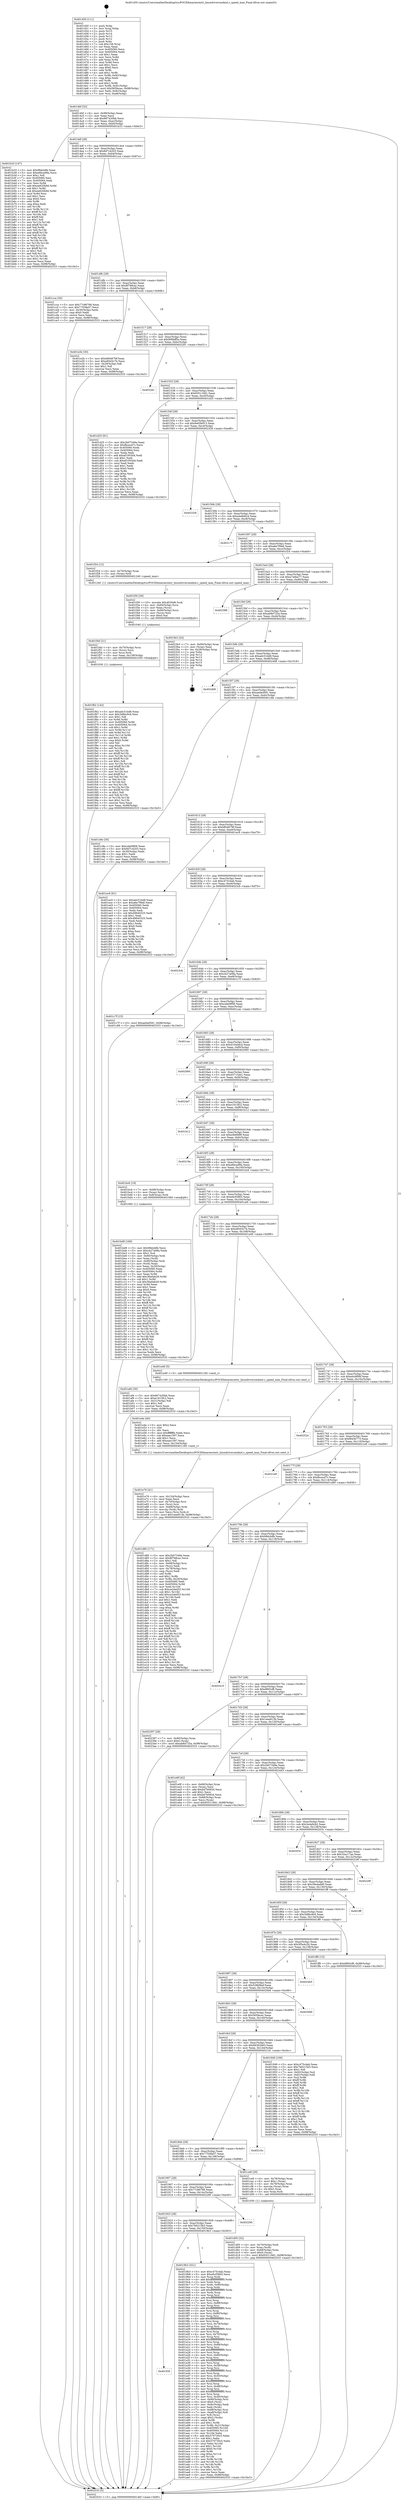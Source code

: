 digraph "0x401450" {
  label = "0x401450 (/mnt/c/Users/mathe/Desktop/tcc/POCII/binaries/extr_linuxdriversmdmd.c_speed_max_Final-ollvm.out::main(0))"
  labelloc = "t"
  node[shape=record]

  Entry [label="",width=0.3,height=0.3,shape=circle,fillcolor=black,style=filled]
  "0x4014bf" [label="{
     0x4014bf [32]\l
     | [instrs]\l
     &nbsp;&nbsp;0x4014bf \<+6\>: mov -0x98(%rbp),%eax\l
     &nbsp;&nbsp;0x4014c5 \<+2\>: mov %eax,%ecx\l
     &nbsp;&nbsp;0x4014c7 \<+6\>: sub $0x867420bb,%ecx\l
     &nbsp;&nbsp;0x4014cd \<+6\>: mov %eax,-0xac(%rbp)\l
     &nbsp;&nbsp;0x4014d3 \<+6\>: mov %ecx,-0xb0(%rbp)\l
     &nbsp;&nbsp;0x4014d9 \<+6\>: je 0000000000401b33 \<main+0x6e3\>\l
  }"]
  "0x401b33" [label="{
     0x401b33 [147]\l
     | [instrs]\l
     &nbsp;&nbsp;0x401b33 \<+5\>: mov $0x98dcb8b,%eax\l
     &nbsp;&nbsp;0x401b38 \<+5\>: mov $0xe6bca99a,%ecx\l
     &nbsp;&nbsp;0x401b3d \<+2\>: mov $0x1,%dl\l
     &nbsp;&nbsp;0x401b3f \<+7\>: mov 0x405060,%esi\l
     &nbsp;&nbsp;0x401b46 \<+7\>: mov 0x405064,%edi\l
     &nbsp;&nbsp;0x401b4d \<+3\>: mov %esi,%r8d\l
     &nbsp;&nbsp;0x401b50 \<+7\>: add $0xee620b9d,%r8d\l
     &nbsp;&nbsp;0x401b57 \<+4\>: sub $0x1,%r8d\l
     &nbsp;&nbsp;0x401b5b \<+7\>: sub $0xee620b9d,%r8d\l
     &nbsp;&nbsp;0x401b62 \<+4\>: imul %r8d,%esi\l
     &nbsp;&nbsp;0x401b66 \<+3\>: and $0x1,%esi\l
     &nbsp;&nbsp;0x401b69 \<+3\>: cmp $0x0,%esi\l
     &nbsp;&nbsp;0x401b6c \<+4\>: sete %r9b\l
     &nbsp;&nbsp;0x401b70 \<+3\>: cmp $0xa,%edi\l
     &nbsp;&nbsp;0x401b73 \<+4\>: setl %r10b\l
     &nbsp;&nbsp;0x401b77 \<+3\>: mov %r9b,%r11b\l
     &nbsp;&nbsp;0x401b7a \<+4\>: xor $0xff,%r11b\l
     &nbsp;&nbsp;0x401b7e \<+3\>: mov %r10b,%bl\l
     &nbsp;&nbsp;0x401b81 \<+3\>: xor $0xff,%bl\l
     &nbsp;&nbsp;0x401b84 \<+3\>: xor $0x1,%dl\l
     &nbsp;&nbsp;0x401b87 \<+3\>: mov %r11b,%r14b\l
     &nbsp;&nbsp;0x401b8a \<+4\>: and $0xff,%r14b\l
     &nbsp;&nbsp;0x401b8e \<+3\>: and %dl,%r9b\l
     &nbsp;&nbsp;0x401b91 \<+3\>: mov %bl,%r15b\l
     &nbsp;&nbsp;0x401b94 \<+4\>: and $0xff,%r15b\l
     &nbsp;&nbsp;0x401b98 \<+3\>: and %dl,%r10b\l
     &nbsp;&nbsp;0x401b9b \<+3\>: or %r9b,%r14b\l
     &nbsp;&nbsp;0x401b9e \<+3\>: or %r10b,%r15b\l
     &nbsp;&nbsp;0x401ba1 \<+3\>: xor %r15b,%r14b\l
     &nbsp;&nbsp;0x401ba4 \<+3\>: or %bl,%r11b\l
     &nbsp;&nbsp;0x401ba7 \<+4\>: xor $0xff,%r11b\l
     &nbsp;&nbsp;0x401bab \<+3\>: or $0x1,%dl\l
     &nbsp;&nbsp;0x401bae \<+3\>: and %dl,%r11b\l
     &nbsp;&nbsp;0x401bb1 \<+3\>: or %r11b,%r14b\l
     &nbsp;&nbsp;0x401bb4 \<+4\>: test $0x1,%r14b\l
     &nbsp;&nbsp;0x401bb8 \<+3\>: cmovne %ecx,%eax\l
     &nbsp;&nbsp;0x401bbb \<+6\>: mov %eax,-0x98(%rbp)\l
     &nbsp;&nbsp;0x401bc1 \<+5\>: jmp 0000000000402533 \<main+0x10e3\>\l
  }"]
  "0x4014df" [label="{
     0x4014df [28]\l
     | [instrs]\l
     &nbsp;&nbsp;0x4014df \<+5\>: jmp 00000000004014e4 \<main+0x94\>\l
     &nbsp;&nbsp;0x4014e4 \<+6\>: mov -0xac(%rbp),%eax\l
     &nbsp;&nbsp;0x4014ea \<+5\>: sub $0x8d7c4203,%eax\l
     &nbsp;&nbsp;0x4014ef \<+6\>: mov %eax,-0xb4(%rbp)\l
     &nbsp;&nbsp;0x4014f5 \<+6\>: je 0000000000401cca \<main+0x87a\>\l
  }"]
  Exit [label="",width=0.3,height=0.3,shape=circle,fillcolor=black,style=filled,peripheries=2]
  "0x401cca" [label="{
     0x401cca [30]\l
     | [instrs]\l
     &nbsp;&nbsp;0x401cca \<+5\>: mov $0x77c86768,%eax\l
     &nbsp;&nbsp;0x401ccf \<+5\>: mov $0x77558a57,%ecx\l
     &nbsp;&nbsp;0x401cd4 \<+3\>: mov -0x30(%rbp),%edx\l
     &nbsp;&nbsp;0x401cd7 \<+3\>: cmp $0x0,%edx\l
     &nbsp;&nbsp;0x401cda \<+3\>: cmove %ecx,%eax\l
     &nbsp;&nbsp;0x401cdd \<+6\>: mov %eax,-0x98(%rbp)\l
     &nbsp;&nbsp;0x401ce3 \<+5\>: jmp 0000000000402533 \<main+0x10e3\>\l
  }"]
  "0x4014fb" [label="{
     0x4014fb [28]\l
     | [instrs]\l
     &nbsp;&nbsp;0x4014fb \<+5\>: jmp 0000000000401500 \<main+0xb0\>\l
     &nbsp;&nbsp;0x401500 \<+6\>: mov -0xac(%rbp),%eax\l
     &nbsp;&nbsp;0x401506 \<+5\>: sub $0x8f788cac,%eax\l
     &nbsp;&nbsp;0x40150b \<+6\>: mov %eax,-0xb8(%rbp)\l
     &nbsp;&nbsp;0x401511 \<+6\>: je 0000000000401e2b \<main+0x9db\>\l
  }"]
  "0x401f62" [label="{
     0x401f62 [142]\l
     | [instrs]\l
     &nbsp;&nbsp;0x401f62 \<+5\>: mov $0xadc51bd8,%eax\l
     &nbsp;&nbsp;0x401f67 \<+5\>: mov $0x3d8bc9c6,%esi\l
     &nbsp;&nbsp;0x401f6c \<+2\>: mov $0x1,%dl\l
     &nbsp;&nbsp;0x401f6e \<+3\>: xor %r8d,%r8d\l
     &nbsp;&nbsp;0x401f71 \<+8\>: mov 0x405060,%r9d\l
     &nbsp;&nbsp;0x401f79 \<+8\>: mov 0x405064,%r10d\l
     &nbsp;&nbsp;0x401f81 \<+4\>: sub $0x1,%r8d\l
     &nbsp;&nbsp;0x401f85 \<+3\>: mov %r9d,%r11d\l
     &nbsp;&nbsp;0x401f88 \<+3\>: add %r8d,%r11d\l
     &nbsp;&nbsp;0x401f8b \<+4\>: imul %r11d,%r9d\l
     &nbsp;&nbsp;0x401f8f \<+4\>: and $0x1,%r9d\l
     &nbsp;&nbsp;0x401f93 \<+4\>: cmp $0x0,%r9d\l
     &nbsp;&nbsp;0x401f97 \<+3\>: sete %bl\l
     &nbsp;&nbsp;0x401f9a \<+4\>: cmp $0xa,%r10d\l
     &nbsp;&nbsp;0x401f9e \<+4\>: setl %r14b\l
     &nbsp;&nbsp;0x401fa2 \<+3\>: mov %bl,%r15b\l
     &nbsp;&nbsp;0x401fa5 \<+4\>: xor $0xff,%r15b\l
     &nbsp;&nbsp;0x401fa9 \<+3\>: mov %r14b,%r12b\l
     &nbsp;&nbsp;0x401fac \<+4\>: xor $0xff,%r12b\l
     &nbsp;&nbsp;0x401fb0 \<+3\>: xor $0x1,%dl\l
     &nbsp;&nbsp;0x401fb3 \<+3\>: mov %r15b,%r13b\l
     &nbsp;&nbsp;0x401fb6 \<+4\>: and $0xff,%r13b\l
     &nbsp;&nbsp;0x401fba \<+2\>: and %dl,%bl\l
     &nbsp;&nbsp;0x401fbc \<+3\>: mov %r12b,%cl\l
     &nbsp;&nbsp;0x401fbf \<+3\>: and $0xff,%cl\l
     &nbsp;&nbsp;0x401fc2 \<+3\>: and %dl,%r14b\l
     &nbsp;&nbsp;0x401fc5 \<+3\>: or %bl,%r13b\l
     &nbsp;&nbsp;0x401fc8 \<+3\>: or %r14b,%cl\l
     &nbsp;&nbsp;0x401fcb \<+3\>: xor %cl,%r13b\l
     &nbsp;&nbsp;0x401fce \<+3\>: or %r12b,%r15b\l
     &nbsp;&nbsp;0x401fd1 \<+4\>: xor $0xff,%r15b\l
     &nbsp;&nbsp;0x401fd5 \<+3\>: or $0x1,%dl\l
     &nbsp;&nbsp;0x401fd8 \<+3\>: and %dl,%r15b\l
     &nbsp;&nbsp;0x401fdb \<+3\>: or %r15b,%r13b\l
     &nbsp;&nbsp;0x401fde \<+4\>: test $0x1,%r13b\l
     &nbsp;&nbsp;0x401fe2 \<+3\>: cmovne %esi,%eax\l
     &nbsp;&nbsp;0x401fe5 \<+6\>: mov %eax,-0x98(%rbp)\l
     &nbsp;&nbsp;0x401feb \<+5\>: jmp 0000000000402533 \<main+0x10e3\>\l
  }"]
  "0x401e2b" [label="{
     0x401e2b [30]\l
     | [instrs]\l
     &nbsp;&nbsp;0x401e2b \<+5\>: mov $0xb804679f,%eax\l
     &nbsp;&nbsp;0x401e30 \<+5\>: mov $0xe85d3c7b,%ecx\l
     &nbsp;&nbsp;0x401e35 \<+3\>: mov -0x29(%rbp),%dl\l
     &nbsp;&nbsp;0x401e38 \<+3\>: test $0x1,%dl\l
     &nbsp;&nbsp;0x401e3b \<+3\>: cmovne %ecx,%eax\l
     &nbsp;&nbsp;0x401e3e \<+6\>: mov %eax,-0x98(%rbp)\l
     &nbsp;&nbsp;0x401e44 \<+5\>: jmp 0000000000402533 \<main+0x10e3\>\l
  }"]
  "0x401517" [label="{
     0x401517 [28]\l
     | [instrs]\l
     &nbsp;&nbsp;0x401517 \<+5\>: jmp 000000000040151c \<main+0xcc\>\l
     &nbsp;&nbsp;0x40151c \<+6\>: mov -0xac(%rbp),%eax\l
     &nbsp;&nbsp;0x401522 \<+5\>: sub $0x906bff5a,%eax\l
     &nbsp;&nbsp;0x401527 \<+6\>: mov %eax,-0xbc(%rbp)\l
     &nbsp;&nbsp;0x40152d \<+6\>: je 0000000000402281 \<main+0xe31\>\l
  }"]
  "0x401f4d" [label="{
     0x401f4d [21]\l
     | [instrs]\l
     &nbsp;&nbsp;0x401f4d \<+4\>: mov -0x70(%rbp),%rcx\l
     &nbsp;&nbsp;0x401f51 \<+3\>: mov (%rcx),%rcx\l
     &nbsp;&nbsp;0x401f54 \<+3\>: mov %rcx,%rdi\l
     &nbsp;&nbsp;0x401f57 \<+6\>: mov %eax,-0x158(%rbp)\l
     &nbsp;&nbsp;0x401f5d \<+5\>: call 0000000000401030 \<free@plt\>\l
     | [calls]\l
     &nbsp;&nbsp;0x401030 \{1\} (unknown)\l
  }"]
  "0x402281" [label="{
     0x402281\l
  }", style=dashed]
  "0x401533" [label="{
     0x401533 [28]\l
     | [instrs]\l
     &nbsp;&nbsp;0x401533 \<+5\>: jmp 0000000000401538 \<main+0xe8\>\l
     &nbsp;&nbsp;0x401538 \<+6\>: mov -0xac(%rbp),%eax\l
     &nbsp;&nbsp;0x40153e \<+5\>: sub $0x935119d1,%eax\l
     &nbsp;&nbsp;0x401543 \<+6\>: mov %eax,-0xc0(%rbp)\l
     &nbsp;&nbsp;0x401549 \<+6\>: je 0000000000401d25 \<main+0x8d5\>\l
  }"]
  "0x401f30" [label="{
     0x401f30 [29]\l
     | [instrs]\l
     &nbsp;&nbsp;0x401f30 \<+10\>: movabs $0x4030d6,%rdi\l
     &nbsp;&nbsp;0x401f3a \<+4\>: mov -0x60(%rbp),%rcx\l
     &nbsp;&nbsp;0x401f3e \<+2\>: mov %eax,(%rcx)\l
     &nbsp;&nbsp;0x401f40 \<+4\>: mov -0x60(%rbp),%rcx\l
     &nbsp;&nbsp;0x401f44 \<+2\>: mov (%rcx),%esi\l
     &nbsp;&nbsp;0x401f46 \<+2\>: mov $0x0,%al\l
     &nbsp;&nbsp;0x401f48 \<+5\>: call 0000000000401040 \<printf@plt\>\l
     | [calls]\l
     &nbsp;&nbsp;0x401040 \{1\} (unknown)\l
  }"]
  "0x401d25" [label="{
     0x401d25 [91]\l
     | [instrs]\l
     &nbsp;&nbsp;0x401d25 \<+5\>: mov $0x2b07349a,%eax\l
     &nbsp;&nbsp;0x401d2a \<+5\>: mov $0xfbcecd7c,%ecx\l
     &nbsp;&nbsp;0x401d2f \<+7\>: mov 0x405060,%edx\l
     &nbsp;&nbsp;0x401d36 \<+7\>: mov 0x405064,%esi\l
     &nbsp;&nbsp;0x401d3d \<+2\>: mov %edx,%edi\l
     &nbsp;&nbsp;0x401d3f \<+6\>: add $0xef1003d4,%edi\l
     &nbsp;&nbsp;0x401d45 \<+3\>: sub $0x1,%edi\l
     &nbsp;&nbsp;0x401d48 \<+6\>: sub $0xef1003d4,%edi\l
     &nbsp;&nbsp;0x401d4e \<+3\>: imul %edi,%edx\l
     &nbsp;&nbsp;0x401d51 \<+3\>: and $0x1,%edx\l
     &nbsp;&nbsp;0x401d54 \<+3\>: cmp $0x0,%edx\l
     &nbsp;&nbsp;0x401d57 \<+4\>: sete %r8b\l
     &nbsp;&nbsp;0x401d5b \<+3\>: cmp $0xa,%esi\l
     &nbsp;&nbsp;0x401d5e \<+4\>: setl %r9b\l
     &nbsp;&nbsp;0x401d62 \<+3\>: mov %r8b,%r10b\l
     &nbsp;&nbsp;0x401d65 \<+3\>: and %r9b,%r10b\l
     &nbsp;&nbsp;0x401d68 \<+3\>: xor %r9b,%r8b\l
     &nbsp;&nbsp;0x401d6b \<+3\>: or %r8b,%r10b\l
     &nbsp;&nbsp;0x401d6e \<+4\>: test $0x1,%r10b\l
     &nbsp;&nbsp;0x401d72 \<+3\>: cmovne %ecx,%eax\l
     &nbsp;&nbsp;0x401d75 \<+6\>: mov %eax,-0x98(%rbp)\l
     &nbsp;&nbsp;0x401d7b \<+5\>: jmp 0000000000402533 \<main+0x10e3\>\l
  }"]
  "0x40154f" [label="{
     0x40154f [28]\l
     | [instrs]\l
     &nbsp;&nbsp;0x40154f \<+5\>: jmp 0000000000401554 \<main+0x104\>\l
     &nbsp;&nbsp;0x401554 \<+6\>: mov -0xac(%rbp),%eax\l
     &nbsp;&nbsp;0x40155a \<+5\>: sub $0x9e65b913,%eax\l
     &nbsp;&nbsp;0x40155f \<+6\>: mov %eax,-0xc4(%rbp)\l
     &nbsp;&nbsp;0x401565 \<+6\>: je 0000000000402328 \<main+0xed8\>\l
  }"]
  "0x401e76" [label="{
     0x401e76 [41]\l
     | [instrs]\l
     &nbsp;&nbsp;0x401e76 \<+6\>: mov -0x154(%rbp),%ecx\l
     &nbsp;&nbsp;0x401e7c \<+3\>: imul %eax,%ecx\l
     &nbsp;&nbsp;0x401e7f \<+4\>: mov -0x70(%rbp),%rsi\l
     &nbsp;&nbsp;0x401e83 \<+3\>: mov (%rsi),%rsi\l
     &nbsp;&nbsp;0x401e86 \<+4\>: mov -0x68(%rbp),%rdi\l
     &nbsp;&nbsp;0x401e8a \<+3\>: movslq (%rdi),%rdi\l
     &nbsp;&nbsp;0x401e8d \<+3\>: mov %ecx,(%rsi,%rdi,4)\l
     &nbsp;&nbsp;0x401e90 \<+10\>: movl $0x1eee913b,-0x98(%rbp)\l
     &nbsp;&nbsp;0x401e9a \<+5\>: jmp 0000000000402533 \<main+0x10e3\>\l
  }"]
  "0x402328" [label="{
     0x402328\l
  }", style=dashed]
  "0x40156b" [label="{
     0x40156b [28]\l
     | [instrs]\l
     &nbsp;&nbsp;0x40156b \<+5\>: jmp 0000000000401570 \<main+0x120\>\l
     &nbsp;&nbsp;0x401570 \<+6\>: mov -0xac(%rbp),%eax\l
     &nbsp;&nbsp;0x401576 \<+5\>: sub $0xa4e8e824,%eax\l
     &nbsp;&nbsp;0x40157b \<+6\>: mov %eax,-0xc8(%rbp)\l
     &nbsp;&nbsp;0x401581 \<+6\>: je 000000000040217f \<main+0xd2f\>\l
  }"]
  "0x401e4e" [label="{
     0x401e4e [40]\l
     | [instrs]\l
     &nbsp;&nbsp;0x401e4e \<+5\>: mov $0x2,%ecx\l
     &nbsp;&nbsp;0x401e53 \<+1\>: cltd\l
     &nbsp;&nbsp;0x401e54 \<+2\>: idiv %ecx\l
     &nbsp;&nbsp;0x401e56 \<+6\>: imul $0xfffffffe,%edx,%ecx\l
     &nbsp;&nbsp;0x401e5c \<+6\>: sub $0xeae1597,%ecx\l
     &nbsp;&nbsp;0x401e62 \<+3\>: add $0x1,%ecx\l
     &nbsp;&nbsp;0x401e65 \<+6\>: add $0xeae1597,%ecx\l
     &nbsp;&nbsp;0x401e6b \<+6\>: mov %ecx,-0x154(%rbp)\l
     &nbsp;&nbsp;0x401e71 \<+5\>: call 0000000000401160 \<next_i\>\l
     | [calls]\l
     &nbsp;&nbsp;0x401160 \{1\} (/mnt/c/Users/mathe/Desktop/tcc/POCII/binaries/extr_linuxdriversmdmd.c_speed_max_Final-ollvm.out::next_i)\l
  }"]
  "0x40217f" [label="{
     0x40217f\l
  }", style=dashed]
  "0x401587" [label="{
     0x401587 [28]\l
     | [instrs]\l
     &nbsp;&nbsp;0x401587 \<+5\>: jmp 000000000040158c \<main+0x13c\>\l
     &nbsp;&nbsp;0x40158c \<+6\>: mov -0xac(%rbp),%eax\l
     &nbsp;&nbsp;0x401592 \<+5\>: sub $0xa6e7f9a6,%eax\l
     &nbsp;&nbsp;0x401597 \<+6\>: mov %eax,-0xcc(%rbp)\l
     &nbsp;&nbsp;0x40159d \<+6\>: je 0000000000401f24 \<main+0xad4\>\l
  }"]
  "0x401d05" [label="{
     0x401d05 [32]\l
     | [instrs]\l
     &nbsp;&nbsp;0x401d05 \<+4\>: mov -0x70(%rbp),%rdi\l
     &nbsp;&nbsp;0x401d09 \<+3\>: mov %rax,(%rdi)\l
     &nbsp;&nbsp;0x401d0c \<+4\>: mov -0x68(%rbp),%rax\l
     &nbsp;&nbsp;0x401d10 \<+6\>: movl $0x0,(%rax)\l
     &nbsp;&nbsp;0x401d16 \<+10\>: movl $0x935119d1,-0x98(%rbp)\l
     &nbsp;&nbsp;0x401d20 \<+5\>: jmp 0000000000402533 \<main+0x10e3\>\l
  }"]
  "0x401f24" [label="{
     0x401f24 [12]\l
     | [instrs]\l
     &nbsp;&nbsp;0x401f24 \<+4\>: mov -0x70(%rbp),%rax\l
     &nbsp;&nbsp;0x401f28 \<+3\>: mov (%rax),%rdi\l
     &nbsp;&nbsp;0x401f2b \<+5\>: call 0000000000401240 \<speed_max\>\l
     | [calls]\l
     &nbsp;&nbsp;0x401240 \{1\} (/mnt/c/Users/mathe/Desktop/tcc/POCII/binaries/extr_linuxdriversmdmd.c_speed_max_Final-ollvm.out::speed_max)\l
  }"]
  "0x4015a3" [label="{
     0x4015a3 [28]\l
     | [instrs]\l
     &nbsp;&nbsp;0x4015a3 \<+5\>: jmp 00000000004015a8 \<main+0x158\>\l
     &nbsp;&nbsp;0x4015a8 \<+6\>: mov -0xac(%rbp),%eax\l
     &nbsp;&nbsp;0x4015ae \<+5\>: sub $0xa7a9ea77,%eax\l
     &nbsp;&nbsp;0x4015b3 \<+6\>: mov %eax,-0xd0(%rbp)\l
     &nbsp;&nbsp;0x4015b9 \<+6\>: je 0000000000402388 \<main+0xf38\>\l
  }"]
  "0x401bd9" [label="{
     0x401bd9 [166]\l
     | [instrs]\l
     &nbsp;&nbsp;0x401bd9 \<+5\>: mov $0x98dcb8b,%ecx\l
     &nbsp;&nbsp;0x401bde \<+5\>: mov $0xcb27a08a,%edx\l
     &nbsp;&nbsp;0x401be3 \<+3\>: mov $0x1,%sil\l
     &nbsp;&nbsp;0x401be6 \<+4\>: mov -0x80(%rbp),%rdi\l
     &nbsp;&nbsp;0x401bea \<+2\>: mov %eax,(%rdi)\l
     &nbsp;&nbsp;0x401bec \<+4\>: mov -0x80(%rbp),%rdi\l
     &nbsp;&nbsp;0x401bf0 \<+2\>: mov (%rdi),%eax\l
     &nbsp;&nbsp;0x401bf2 \<+3\>: mov %eax,-0x30(%rbp)\l
     &nbsp;&nbsp;0x401bf5 \<+7\>: mov 0x405060,%eax\l
     &nbsp;&nbsp;0x401bfc \<+8\>: mov 0x405064,%r8d\l
     &nbsp;&nbsp;0x401c04 \<+3\>: mov %eax,%r9d\l
     &nbsp;&nbsp;0x401c07 \<+7\>: add $0x36a0ab29,%r9d\l
     &nbsp;&nbsp;0x401c0e \<+4\>: sub $0x1,%r9d\l
     &nbsp;&nbsp;0x401c12 \<+7\>: sub $0x36a0ab29,%r9d\l
     &nbsp;&nbsp;0x401c19 \<+4\>: imul %r9d,%eax\l
     &nbsp;&nbsp;0x401c1d \<+3\>: and $0x1,%eax\l
     &nbsp;&nbsp;0x401c20 \<+3\>: cmp $0x0,%eax\l
     &nbsp;&nbsp;0x401c23 \<+4\>: sete %r10b\l
     &nbsp;&nbsp;0x401c27 \<+4\>: cmp $0xa,%r8d\l
     &nbsp;&nbsp;0x401c2b \<+4\>: setl %r11b\l
     &nbsp;&nbsp;0x401c2f \<+3\>: mov %r10b,%bl\l
     &nbsp;&nbsp;0x401c32 \<+3\>: xor $0xff,%bl\l
     &nbsp;&nbsp;0x401c35 \<+3\>: mov %r11b,%r14b\l
     &nbsp;&nbsp;0x401c38 \<+4\>: xor $0xff,%r14b\l
     &nbsp;&nbsp;0x401c3c \<+4\>: xor $0x1,%sil\l
     &nbsp;&nbsp;0x401c40 \<+3\>: mov %bl,%r15b\l
     &nbsp;&nbsp;0x401c43 \<+4\>: and $0xff,%r15b\l
     &nbsp;&nbsp;0x401c47 \<+3\>: and %sil,%r10b\l
     &nbsp;&nbsp;0x401c4a \<+3\>: mov %r14b,%r12b\l
     &nbsp;&nbsp;0x401c4d \<+4\>: and $0xff,%r12b\l
     &nbsp;&nbsp;0x401c51 \<+3\>: and %sil,%r11b\l
     &nbsp;&nbsp;0x401c54 \<+3\>: or %r10b,%r15b\l
     &nbsp;&nbsp;0x401c57 \<+3\>: or %r11b,%r12b\l
     &nbsp;&nbsp;0x401c5a \<+3\>: xor %r12b,%r15b\l
     &nbsp;&nbsp;0x401c5d \<+3\>: or %r14b,%bl\l
     &nbsp;&nbsp;0x401c60 \<+3\>: xor $0xff,%bl\l
     &nbsp;&nbsp;0x401c63 \<+4\>: or $0x1,%sil\l
     &nbsp;&nbsp;0x401c67 \<+3\>: and %sil,%bl\l
     &nbsp;&nbsp;0x401c6a \<+3\>: or %bl,%r15b\l
     &nbsp;&nbsp;0x401c6d \<+4\>: test $0x1,%r15b\l
     &nbsp;&nbsp;0x401c71 \<+3\>: cmovne %edx,%ecx\l
     &nbsp;&nbsp;0x401c74 \<+6\>: mov %ecx,-0x98(%rbp)\l
     &nbsp;&nbsp;0x401c7a \<+5\>: jmp 0000000000402533 \<main+0x10e3\>\l
  }"]
  "0x402388" [label="{
     0x402388\l
  }", style=dashed]
  "0x4015bf" [label="{
     0x4015bf [28]\l
     | [instrs]\l
     &nbsp;&nbsp;0x4015bf \<+5\>: jmp 00000000004015c4 \<main+0x174\>\l
     &nbsp;&nbsp;0x4015c4 \<+6\>: mov -0xac(%rbp),%eax\l
     &nbsp;&nbsp;0x4015ca \<+5\>: sub $0xab8d725a,%eax\l
     &nbsp;&nbsp;0x4015cf \<+6\>: mov %eax,-0xd4(%rbp)\l
     &nbsp;&nbsp;0x4015d5 \<+6\>: je 00000000004023b3 \<main+0xf63\>\l
  }"]
  "0x40193f" [label="{
     0x40193f\l
  }", style=dashed]
  "0x4023b3" [label="{
     0x4023b3 [24]\l
     | [instrs]\l
     &nbsp;&nbsp;0x4023b3 \<+7\>: mov -0x90(%rbp),%rax\l
     &nbsp;&nbsp;0x4023ba \<+2\>: mov (%rax),%eax\l
     &nbsp;&nbsp;0x4023bc \<+4\>: lea -0x28(%rbp),%rsp\l
     &nbsp;&nbsp;0x4023c0 \<+1\>: pop %rbx\l
     &nbsp;&nbsp;0x4023c1 \<+2\>: pop %r12\l
     &nbsp;&nbsp;0x4023c3 \<+2\>: pop %r13\l
     &nbsp;&nbsp;0x4023c5 \<+2\>: pop %r14\l
     &nbsp;&nbsp;0x4023c7 \<+2\>: pop %r15\l
     &nbsp;&nbsp;0x4023c9 \<+1\>: pop %rbp\l
     &nbsp;&nbsp;0x4023ca \<+1\>: ret\l
  }"]
  "0x4015db" [label="{
     0x4015db [28]\l
     | [instrs]\l
     &nbsp;&nbsp;0x4015db \<+5\>: jmp 00000000004015e0 \<main+0x190\>\l
     &nbsp;&nbsp;0x4015e0 \<+6\>: mov -0xac(%rbp),%eax\l
     &nbsp;&nbsp;0x4015e6 \<+5\>: sub $0xadc51bd8,%eax\l
     &nbsp;&nbsp;0x4015eb \<+6\>: mov %eax,-0xd8(%rbp)\l
     &nbsp;&nbsp;0x4015f1 \<+6\>: je 0000000000402468 \<main+0x1018\>\l
  }"]
  "0x4019b3" [label="{
     0x4019b3 [321]\l
     | [instrs]\l
     &nbsp;&nbsp;0x4019b3 \<+5\>: mov $0xc475c4ab,%eax\l
     &nbsp;&nbsp;0x4019b8 \<+5\>: mov $0xe6cf3865,%ecx\l
     &nbsp;&nbsp;0x4019bd \<+3\>: mov %rsp,%rdx\l
     &nbsp;&nbsp;0x4019c0 \<+4\>: add $0xfffffffffffffff0,%rdx\l
     &nbsp;&nbsp;0x4019c4 \<+3\>: mov %rdx,%rsp\l
     &nbsp;&nbsp;0x4019c7 \<+7\>: mov %rdx,-0x90(%rbp)\l
     &nbsp;&nbsp;0x4019ce \<+3\>: mov %rsp,%rdx\l
     &nbsp;&nbsp;0x4019d1 \<+4\>: add $0xfffffffffffffff0,%rdx\l
     &nbsp;&nbsp;0x4019d5 \<+3\>: mov %rdx,%rsp\l
     &nbsp;&nbsp;0x4019d8 \<+3\>: mov %rsp,%rsi\l
     &nbsp;&nbsp;0x4019db \<+4\>: add $0xfffffffffffffff0,%rsi\l
     &nbsp;&nbsp;0x4019df \<+3\>: mov %rsi,%rsp\l
     &nbsp;&nbsp;0x4019e2 \<+7\>: mov %rsi,-0x88(%rbp)\l
     &nbsp;&nbsp;0x4019e9 \<+3\>: mov %rsp,%rsi\l
     &nbsp;&nbsp;0x4019ec \<+4\>: add $0xfffffffffffffff0,%rsi\l
     &nbsp;&nbsp;0x4019f0 \<+3\>: mov %rsi,%rsp\l
     &nbsp;&nbsp;0x4019f3 \<+4\>: mov %rsi,-0x80(%rbp)\l
     &nbsp;&nbsp;0x4019f7 \<+3\>: mov %rsp,%rsi\l
     &nbsp;&nbsp;0x4019fa \<+4\>: add $0xfffffffffffffff0,%rsi\l
     &nbsp;&nbsp;0x4019fe \<+3\>: mov %rsi,%rsp\l
     &nbsp;&nbsp;0x401a01 \<+4\>: mov %rsi,-0x78(%rbp)\l
     &nbsp;&nbsp;0x401a05 \<+3\>: mov %rsp,%rsi\l
     &nbsp;&nbsp;0x401a08 \<+4\>: add $0xfffffffffffffff0,%rsi\l
     &nbsp;&nbsp;0x401a0c \<+3\>: mov %rsi,%rsp\l
     &nbsp;&nbsp;0x401a0f \<+4\>: mov %rsi,-0x70(%rbp)\l
     &nbsp;&nbsp;0x401a13 \<+3\>: mov %rsp,%rsi\l
     &nbsp;&nbsp;0x401a16 \<+4\>: add $0xfffffffffffffff0,%rsi\l
     &nbsp;&nbsp;0x401a1a \<+3\>: mov %rsi,%rsp\l
     &nbsp;&nbsp;0x401a1d \<+4\>: mov %rsi,-0x68(%rbp)\l
     &nbsp;&nbsp;0x401a21 \<+3\>: mov %rsp,%rsi\l
     &nbsp;&nbsp;0x401a24 \<+4\>: add $0xfffffffffffffff0,%rsi\l
     &nbsp;&nbsp;0x401a28 \<+3\>: mov %rsi,%rsp\l
     &nbsp;&nbsp;0x401a2b \<+4\>: mov %rsi,-0x60(%rbp)\l
     &nbsp;&nbsp;0x401a2f \<+3\>: mov %rsp,%rsi\l
     &nbsp;&nbsp;0x401a32 \<+4\>: add $0xfffffffffffffff0,%rsi\l
     &nbsp;&nbsp;0x401a36 \<+3\>: mov %rsi,%rsp\l
     &nbsp;&nbsp;0x401a39 \<+4\>: mov %rsi,-0x58(%rbp)\l
     &nbsp;&nbsp;0x401a3d \<+3\>: mov %rsp,%rsi\l
     &nbsp;&nbsp;0x401a40 \<+4\>: add $0xfffffffffffffff0,%rsi\l
     &nbsp;&nbsp;0x401a44 \<+3\>: mov %rsi,%rsp\l
     &nbsp;&nbsp;0x401a47 \<+4\>: mov %rsi,-0x50(%rbp)\l
     &nbsp;&nbsp;0x401a4b \<+3\>: mov %rsp,%rsi\l
     &nbsp;&nbsp;0x401a4e \<+4\>: add $0xfffffffffffffff0,%rsi\l
     &nbsp;&nbsp;0x401a52 \<+3\>: mov %rsi,%rsp\l
     &nbsp;&nbsp;0x401a55 \<+4\>: mov %rsi,-0x48(%rbp)\l
     &nbsp;&nbsp;0x401a59 \<+3\>: mov %rsp,%rsi\l
     &nbsp;&nbsp;0x401a5c \<+4\>: add $0xfffffffffffffff0,%rsi\l
     &nbsp;&nbsp;0x401a60 \<+3\>: mov %rsi,%rsp\l
     &nbsp;&nbsp;0x401a63 \<+4\>: mov %rsi,-0x40(%rbp)\l
     &nbsp;&nbsp;0x401a67 \<+7\>: mov -0x90(%rbp),%rsi\l
     &nbsp;&nbsp;0x401a6e \<+6\>: movl $0x0,(%rsi)\l
     &nbsp;&nbsp;0x401a74 \<+6\>: mov -0x9c(%rbp),%edi\l
     &nbsp;&nbsp;0x401a7a \<+2\>: mov %edi,(%rdx)\l
     &nbsp;&nbsp;0x401a7c \<+7\>: mov -0x88(%rbp),%rsi\l
     &nbsp;&nbsp;0x401a83 \<+7\>: mov -0xa8(%rbp),%r8\l
     &nbsp;&nbsp;0x401a8a \<+3\>: mov %r8,(%rsi)\l
     &nbsp;&nbsp;0x401a8d \<+3\>: cmpl $0x2,(%rdx)\l
     &nbsp;&nbsp;0x401a90 \<+4\>: setne %r9b\l
     &nbsp;&nbsp;0x401a94 \<+4\>: and $0x1,%r9b\l
     &nbsp;&nbsp;0x401a98 \<+4\>: mov %r9b,-0x31(%rbp)\l
     &nbsp;&nbsp;0x401a9c \<+8\>: mov 0x405060,%r10d\l
     &nbsp;&nbsp;0x401aa4 \<+8\>: mov 0x405064,%r11d\l
     &nbsp;&nbsp;0x401aac \<+3\>: mov %r10d,%ebx\l
     &nbsp;&nbsp;0x401aaf \<+6\>: add $0x570730c5,%ebx\l
     &nbsp;&nbsp;0x401ab5 \<+3\>: sub $0x1,%ebx\l
     &nbsp;&nbsp;0x401ab8 \<+6\>: sub $0x570730c5,%ebx\l
     &nbsp;&nbsp;0x401abe \<+4\>: imul %ebx,%r10d\l
     &nbsp;&nbsp;0x401ac2 \<+4\>: and $0x1,%r10d\l
     &nbsp;&nbsp;0x401ac6 \<+4\>: cmp $0x0,%r10d\l
     &nbsp;&nbsp;0x401aca \<+4\>: sete %r9b\l
     &nbsp;&nbsp;0x401ace \<+4\>: cmp $0xa,%r11d\l
     &nbsp;&nbsp;0x401ad2 \<+4\>: setl %r14b\l
     &nbsp;&nbsp;0x401ad6 \<+3\>: mov %r9b,%r15b\l
     &nbsp;&nbsp;0x401ad9 \<+3\>: and %r14b,%r15b\l
     &nbsp;&nbsp;0x401adc \<+3\>: xor %r14b,%r9b\l
     &nbsp;&nbsp;0x401adf \<+3\>: or %r9b,%r15b\l
     &nbsp;&nbsp;0x401ae2 \<+4\>: test $0x1,%r15b\l
     &nbsp;&nbsp;0x401ae6 \<+3\>: cmovne %ecx,%eax\l
     &nbsp;&nbsp;0x401ae9 \<+6\>: mov %eax,-0x98(%rbp)\l
     &nbsp;&nbsp;0x401aef \<+5\>: jmp 0000000000402533 \<main+0x10e3\>\l
  }"]
  "0x402468" [label="{
     0x402468\l
  }", style=dashed]
  "0x4015f7" [label="{
     0x4015f7 [28]\l
     | [instrs]\l
     &nbsp;&nbsp;0x4015f7 \<+5\>: jmp 00000000004015fc \<main+0x1ac\>\l
     &nbsp;&nbsp;0x4015fc \<+6\>: mov -0xac(%rbp),%eax\l
     &nbsp;&nbsp;0x401602 \<+5\>: sub $0xae0ed591,%eax\l
     &nbsp;&nbsp;0x401607 \<+6\>: mov %eax,-0xdc(%rbp)\l
     &nbsp;&nbsp;0x40160d \<+6\>: je 0000000000401c8e \<main+0x83e\>\l
  }"]
  "0x401923" [label="{
     0x401923 [28]\l
     | [instrs]\l
     &nbsp;&nbsp;0x401923 \<+5\>: jmp 0000000000401928 \<main+0x4d8\>\l
     &nbsp;&nbsp;0x401928 \<+6\>: mov -0xac(%rbp),%eax\l
     &nbsp;&nbsp;0x40192e \<+5\>: sub $0x7b6215b3,%eax\l
     &nbsp;&nbsp;0x401933 \<+6\>: mov %eax,-0x150(%rbp)\l
     &nbsp;&nbsp;0x401939 \<+6\>: je 00000000004019b3 \<main+0x563\>\l
  }"]
  "0x401c8e" [label="{
     0x401c8e [30]\l
     | [instrs]\l
     &nbsp;&nbsp;0x401c8e \<+5\>: mov $0xcda09f06,%eax\l
     &nbsp;&nbsp;0x401c93 \<+5\>: mov $0x8d7c4203,%ecx\l
     &nbsp;&nbsp;0x401c98 \<+3\>: mov -0x30(%rbp),%edx\l
     &nbsp;&nbsp;0x401c9b \<+3\>: cmp $0x1,%edx\l
     &nbsp;&nbsp;0x401c9e \<+3\>: cmovl %ecx,%eax\l
     &nbsp;&nbsp;0x401ca1 \<+6\>: mov %eax,-0x98(%rbp)\l
     &nbsp;&nbsp;0x401ca7 \<+5\>: jmp 0000000000402533 \<main+0x10e3\>\l
  }"]
  "0x401613" [label="{
     0x401613 [28]\l
     | [instrs]\l
     &nbsp;&nbsp;0x401613 \<+5\>: jmp 0000000000401618 \<main+0x1c8\>\l
     &nbsp;&nbsp;0x401618 \<+6\>: mov -0xac(%rbp),%eax\l
     &nbsp;&nbsp;0x40161e \<+5\>: sub $0xb804679f,%eax\l
     &nbsp;&nbsp;0x401623 \<+6\>: mov %eax,-0xe0(%rbp)\l
     &nbsp;&nbsp;0x401629 \<+6\>: je 0000000000401ec9 \<main+0xa79\>\l
  }"]
  "0x402290" [label="{
     0x402290\l
  }", style=dashed]
  "0x401ec9" [label="{
     0x401ec9 [91]\l
     | [instrs]\l
     &nbsp;&nbsp;0x401ec9 \<+5\>: mov $0xadc51bd8,%eax\l
     &nbsp;&nbsp;0x401ece \<+5\>: mov $0xa6e7f9a6,%ecx\l
     &nbsp;&nbsp;0x401ed3 \<+7\>: mov 0x405060,%edx\l
     &nbsp;&nbsp;0x401eda \<+7\>: mov 0x405064,%esi\l
     &nbsp;&nbsp;0x401ee1 \<+2\>: mov %edx,%edi\l
     &nbsp;&nbsp;0x401ee3 \<+6\>: sub $0x49640325,%edi\l
     &nbsp;&nbsp;0x401ee9 \<+3\>: sub $0x1,%edi\l
     &nbsp;&nbsp;0x401eec \<+6\>: add $0x49640325,%edi\l
     &nbsp;&nbsp;0x401ef2 \<+3\>: imul %edi,%edx\l
     &nbsp;&nbsp;0x401ef5 \<+3\>: and $0x1,%edx\l
     &nbsp;&nbsp;0x401ef8 \<+3\>: cmp $0x0,%edx\l
     &nbsp;&nbsp;0x401efb \<+4\>: sete %r8b\l
     &nbsp;&nbsp;0x401eff \<+3\>: cmp $0xa,%esi\l
     &nbsp;&nbsp;0x401f02 \<+4\>: setl %r9b\l
     &nbsp;&nbsp;0x401f06 \<+3\>: mov %r8b,%r10b\l
     &nbsp;&nbsp;0x401f09 \<+3\>: and %r9b,%r10b\l
     &nbsp;&nbsp;0x401f0c \<+3\>: xor %r9b,%r8b\l
     &nbsp;&nbsp;0x401f0f \<+3\>: or %r8b,%r10b\l
     &nbsp;&nbsp;0x401f12 \<+4\>: test $0x1,%r10b\l
     &nbsp;&nbsp;0x401f16 \<+3\>: cmovne %ecx,%eax\l
     &nbsp;&nbsp;0x401f19 \<+6\>: mov %eax,-0x98(%rbp)\l
     &nbsp;&nbsp;0x401f1f \<+5\>: jmp 0000000000402533 \<main+0x10e3\>\l
  }"]
  "0x40162f" [label="{
     0x40162f [28]\l
     | [instrs]\l
     &nbsp;&nbsp;0x40162f \<+5\>: jmp 0000000000401634 \<main+0x1e4\>\l
     &nbsp;&nbsp;0x401634 \<+6\>: mov -0xac(%rbp),%eax\l
     &nbsp;&nbsp;0x40163a \<+5\>: sub $0xc475c4ab,%eax\l
     &nbsp;&nbsp;0x40163f \<+6\>: mov %eax,-0xe4(%rbp)\l
     &nbsp;&nbsp;0x401645 \<+6\>: je 00000000004023cb \<main+0xf7b\>\l
  }"]
  "0x401907" [label="{
     0x401907 [28]\l
     | [instrs]\l
     &nbsp;&nbsp;0x401907 \<+5\>: jmp 000000000040190c \<main+0x4bc\>\l
     &nbsp;&nbsp;0x40190c \<+6\>: mov -0xac(%rbp),%eax\l
     &nbsp;&nbsp;0x401912 \<+5\>: sub $0x77c86768,%eax\l
     &nbsp;&nbsp;0x401917 \<+6\>: mov %eax,-0x14c(%rbp)\l
     &nbsp;&nbsp;0x40191d \<+6\>: je 0000000000402290 \<main+0xe40\>\l
  }"]
  "0x4023cb" [label="{
     0x4023cb\l
  }", style=dashed]
  "0x40164b" [label="{
     0x40164b [28]\l
     | [instrs]\l
     &nbsp;&nbsp;0x40164b \<+5\>: jmp 0000000000401650 \<main+0x200\>\l
     &nbsp;&nbsp;0x401650 \<+6\>: mov -0xac(%rbp),%eax\l
     &nbsp;&nbsp;0x401656 \<+5\>: sub $0xcb27a08a,%eax\l
     &nbsp;&nbsp;0x40165b \<+6\>: mov %eax,-0xe8(%rbp)\l
     &nbsp;&nbsp;0x401661 \<+6\>: je 0000000000401c7f \<main+0x82f\>\l
  }"]
  "0x401ce8" [label="{
     0x401ce8 [29]\l
     | [instrs]\l
     &nbsp;&nbsp;0x401ce8 \<+4\>: mov -0x78(%rbp),%rax\l
     &nbsp;&nbsp;0x401cec \<+6\>: movl $0x1,(%rax)\l
     &nbsp;&nbsp;0x401cf2 \<+4\>: mov -0x78(%rbp),%rax\l
     &nbsp;&nbsp;0x401cf6 \<+3\>: movslq (%rax),%rax\l
     &nbsp;&nbsp;0x401cf9 \<+4\>: shl $0x2,%rax\l
     &nbsp;&nbsp;0x401cfd \<+3\>: mov %rax,%rdi\l
     &nbsp;&nbsp;0x401d00 \<+5\>: call 0000000000401050 \<malloc@plt\>\l
     | [calls]\l
     &nbsp;&nbsp;0x401050 \{1\} (unknown)\l
  }"]
  "0x401c7f" [label="{
     0x401c7f [15]\l
     | [instrs]\l
     &nbsp;&nbsp;0x401c7f \<+10\>: movl $0xae0ed591,-0x98(%rbp)\l
     &nbsp;&nbsp;0x401c89 \<+5\>: jmp 0000000000402533 \<main+0x10e3\>\l
  }"]
  "0x401667" [label="{
     0x401667 [28]\l
     | [instrs]\l
     &nbsp;&nbsp;0x401667 \<+5\>: jmp 000000000040166c \<main+0x21c\>\l
     &nbsp;&nbsp;0x40166c \<+6\>: mov -0xac(%rbp),%eax\l
     &nbsp;&nbsp;0x401672 \<+5\>: sub $0xcda09f06,%eax\l
     &nbsp;&nbsp;0x401677 \<+6\>: mov %eax,-0xec(%rbp)\l
     &nbsp;&nbsp;0x40167d \<+6\>: je 0000000000401cac \<main+0x85c\>\l
  }"]
  "0x4018eb" [label="{
     0x4018eb [28]\l
     | [instrs]\l
     &nbsp;&nbsp;0x4018eb \<+5\>: jmp 00000000004018f0 \<main+0x4a0\>\l
     &nbsp;&nbsp;0x4018f0 \<+6\>: mov -0xac(%rbp),%eax\l
     &nbsp;&nbsp;0x4018f6 \<+5\>: sub $0x77558a57,%eax\l
     &nbsp;&nbsp;0x4018fb \<+6\>: mov %eax,-0x148(%rbp)\l
     &nbsp;&nbsp;0x401901 \<+6\>: je 0000000000401ce8 \<main+0x898\>\l
  }"]
  "0x401cac" [label="{
     0x401cac\l
  }", style=dashed]
  "0x401683" [label="{
     0x401683 [28]\l
     | [instrs]\l
     &nbsp;&nbsp;0x401683 \<+5\>: jmp 0000000000401688 \<main+0x238\>\l
     &nbsp;&nbsp;0x401688 \<+6\>: mov -0xac(%rbp),%eax\l
     &nbsp;&nbsp;0x40168e \<+5\>: sub $0xd104ddcd,%eax\l
     &nbsp;&nbsp;0x401693 \<+6\>: mov %eax,-0xf0(%rbp)\l
     &nbsp;&nbsp;0x401699 \<+6\>: je 0000000000402060 \<main+0xc10\>\l
  }"]
  "0x40210c" [label="{
     0x40210c\l
  }", style=dashed]
  "0x402060" [label="{
     0x402060\l
  }", style=dashed]
  "0x40169f" [label="{
     0x40169f [28]\l
     | [instrs]\l
     &nbsp;&nbsp;0x40169f \<+5\>: jmp 00000000004016a4 \<main+0x254\>\l
     &nbsp;&nbsp;0x4016a4 \<+6\>: mov -0xac(%rbp),%eax\l
     &nbsp;&nbsp;0x4016aa \<+5\>: sub $0xd3715ae1,%eax\l
     &nbsp;&nbsp;0x4016af \<+6\>: mov %eax,-0xf4(%rbp)\l
     &nbsp;&nbsp;0x4016b5 \<+6\>: je 00000000004024d7 \<main+0x1087\>\l
  }"]
  "0x401450" [label="{
     0x401450 [111]\l
     | [instrs]\l
     &nbsp;&nbsp;0x401450 \<+1\>: push %rbp\l
     &nbsp;&nbsp;0x401451 \<+3\>: mov %rsp,%rbp\l
     &nbsp;&nbsp;0x401454 \<+2\>: push %r15\l
     &nbsp;&nbsp;0x401456 \<+2\>: push %r14\l
     &nbsp;&nbsp;0x401458 \<+2\>: push %r13\l
     &nbsp;&nbsp;0x40145a \<+2\>: push %r12\l
     &nbsp;&nbsp;0x40145c \<+1\>: push %rbx\l
     &nbsp;&nbsp;0x40145d \<+7\>: sub $0x158,%rsp\l
     &nbsp;&nbsp;0x401464 \<+2\>: xor %eax,%eax\l
     &nbsp;&nbsp;0x401466 \<+7\>: mov 0x405060,%ecx\l
     &nbsp;&nbsp;0x40146d \<+7\>: mov 0x405064,%edx\l
     &nbsp;&nbsp;0x401474 \<+3\>: sub $0x1,%eax\l
     &nbsp;&nbsp;0x401477 \<+3\>: mov %ecx,%r8d\l
     &nbsp;&nbsp;0x40147a \<+3\>: add %eax,%r8d\l
     &nbsp;&nbsp;0x40147d \<+4\>: imul %r8d,%ecx\l
     &nbsp;&nbsp;0x401481 \<+3\>: and $0x1,%ecx\l
     &nbsp;&nbsp;0x401484 \<+3\>: cmp $0x0,%ecx\l
     &nbsp;&nbsp;0x401487 \<+4\>: sete %r9b\l
     &nbsp;&nbsp;0x40148b \<+4\>: and $0x1,%r9b\l
     &nbsp;&nbsp;0x40148f \<+7\>: mov %r9b,-0x92(%rbp)\l
     &nbsp;&nbsp;0x401496 \<+3\>: cmp $0xa,%edx\l
     &nbsp;&nbsp;0x401499 \<+4\>: setl %r9b\l
     &nbsp;&nbsp;0x40149d \<+4\>: and $0x1,%r9b\l
     &nbsp;&nbsp;0x4014a1 \<+7\>: mov %r9b,-0x91(%rbp)\l
     &nbsp;&nbsp;0x4014a8 \<+10\>: movl $0x565facec,-0x98(%rbp)\l
     &nbsp;&nbsp;0x4014b2 \<+6\>: mov %edi,-0x9c(%rbp)\l
     &nbsp;&nbsp;0x4014b8 \<+7\>: mov %rsi,-0xa8(%rbp)\l
  }"]
  "0x4024d7" [label="{
     0x4024d7\l
  }", style=dashed]
  "0x4016bb" [label="{
     0x4016bb [28]\l
     | [instrs]\l
     &nbsp;&nbsp;0x4016bb \<+5\>: jmp 00000000004016c0 \<main+0x270\>\l
     &nbsp;&nbsp;0x4016c0 \<+6\>: mov -0xac(%rbp),%eax\l
     &nbsp;&nbsp;0x4016c6 \<+5\>: sub $0xe1915fc2,%eax\l
     &nbsp;&nbsp;0x4016cb \<+6\>: mov %eax,-0xf8(%rbp)\l
     &nbsp;&nbsp;0x4016d1 \<+6\>: je 0000000000401b12 \<main+0x6c2\>\l
  }"]
  "0x402533" [label="{
     0x402533 [5]\l
     | [instrs]\l
     &nbsp;&nbsp;0x402533 \<+5\>: jmp 00000000004014bf \<main+0x6f\>\l
  }"]
  "0x401b12" [label="{
     0x401b12\l
  }", style=dashed]
  "0x4016d7" [label="{
     0x4016d7 [28]\l
     | [instrs]\l
     &nbsp;&nbsp;0x4016d7 \<+5\>: jmp 00000000004016dc \<main+0x28c\>\l
     &nbsp;&nbsp;0x4016dc \<+6\>: mov -0xac(%rbp),%eax\l
     &nbsp;&nbsp;0x4016e2 \<+5\>: sub $0xe4b6fdf9,%eax\l
     &nbsp;&nbsp;0x4016e7 \<+6\>: mov %eax,-0xfc(%rbp)\l
     &nbsp;&nbsp;0x4016ed \<+6\>: je 000000000040218e \<main+0xd3e\>\l
  }"]
  "0x4018cf" [label="{
     0x4018cf [28]\l
     | [instrs]\l
     &nbsp;&nbsp;0x4018cf \<+5\>: jmp 00000000004018d4 \<main+0x484\>\l
     &nbsp;&nbsp;0x4018d4 \<+6\>: mov -0xac(%rbp),%eax\l
     &nbsp;&nbsp;0x4018da \<+5\>: sub $0x66362b63,%eax\l
     &nbsp;&nbsp;0x4018df \<+6\>: mov %eax,-0x144(%rbp)\l
     &nbsp;&nbsp;0x4018e5 \<+6\>: je 000000000040210c \<main+0xcbc\>\l
  }"]
  "0x40218e" [label="{
     0x40218e\l
  }", style=dashed]
  "0x4016f3" [label="{
     0x4016f3 [28]\l
     | [instrs]\l
     &nbsp;&nbsp;0x4016f3 \<+5\>: jmp 00000000004016f8 \<main+0x2a8\>\l
     &nbsp;&nbsp;0x4016f8 \<+6\>: mov -0xac(%rbp),%eax\l
     &nbsp;&nbsp;0x4016fe \<+5\>: sub $0xe6bca99a,%eax\l
     &nbsp;&nbsp;0x401703 \<+6\>: mov %eax,-0x100(%rbp)\l
     &nbsp;&nbsp;0x401709 \<+6\>: je 0000000000401bc6 \<main+0x776\>\l
  }"]
  "0x401949" [label="{
     0x401949 [106]\l
     | [instrs]\l
     &nbsp;&nbsp;0x401949 \<+5\>: mov $0xc475c4ab,%eax\l
     &nbsp;&nbsp;0x40194e \<+5\>: mov $0x7b6215b3,%ecx\l
     &nbsp;&nbsp;0x401953 \<+2\>: mov $0x1,%dl\l
     &nbsp;&nbsp;0x401955 \<+7\>: mov -0x92(%rbp),%sil\l
     &nbsp;&nbsp;0x40195c \<+7\>: mov -0x91(%rbp),%dil\l
     &nbsp;&nbsp;0x401963 \<+3\>: mov %sil,%r8b\l
     &nbsp;&nbsp;0x401966 \<+4\>: xor $0xff,%r8b\l
     &nbsp;&nbsp;0x40196a \<+3\>: mov %dil,%r9b\l
     &nbsp;&nbsp;0x40196d \<+4\>: xor $0xff,%r9b\l
     &nbsp;&nbsp;0x401971 \<+3\>: xor $0x1,%dl\l
     &nbsp;&nbsp;0x401974 \<+3\>: mov %r8b,%r10b\l
     &nbsp;&nbsp;0x401977 \<+4\>: and $0xff,%r10b\l
     &nbsp;&nbsp;0x40197b \<+3\>: and %dl,%sil\l
     &nbsp;&nbsp;0x40197e \<+3\>: mov %r9b,%r11b\l
     &nbsp;&nbsp;0x401981 \<+4\>: and $0xff,%r11b\l
     &nbsp;&nbsp;0x401985 \<+3\>: and %dl,%dil\l
     &nbsp;&nbsp;0x401988 \<+3\>: or %sil,%r10b\l
     &nbsp;&nbsp;0x40198b \<+3\>: or %dil,%r11b\l
     &nbsp;&nbsp;0x40198e \<+3\>: xor %r11b,%r10b\l
     &nbsp;&nbsp;0x401991 \<+3\>: or %r9b,%r8b\l
     &nbsp;&nbsp;0x401994 \<+4\>: xor $0xff,%r8b\l
     &nbsp;&nbsp;0x401998 \<+3\>: or $0x1,%dl\l
     &nbsp;&nbsp;0x40199b \<+3\>: and %dl,%r8b\l
     &nbsp;&nbsp;0x40199e \<+3\>: or %r8b,%r10b\l
     &nbsp;&nbsp;0x4019a1 \<+4\>: test $0x1,%r10b\l
     &nbsp;&nbsp;0x4019a5 \<+3\>: cmovne %ecx,%eax\l
     &nbsp;&nbsp;0x4019a8 \<+6\>: mov %eax,-0x98(%rbp)\l
     &nbsp;&nbsp;0x4019ae \<+5\>: jmp 0000000000402533 \<main+0x10e3\>\l
  }"]
  "0x401bc6" [label="{
     0x401bc6 [19]\l
     | [instrs]\l
     &nbsp;&nbsp;0x401bc6 \<+7\>: mov -0x88(%rbp),%rax\l
     &nbsp;&nbsp;0x401bcd \<+3\>: mov (%rax),%rax\l
     &nbsp;&nbsp;0x401bd0 \<+4\>: mov 0x8(%rax),%rdi\l
     &nbsp;&nbsp;0x401bd4 \<+5\>: call 0000000000401060 \<atoi@plt\>\l
     | [calls]\l
     &nbsp;&nbsp;0x401060 \{1\} (unknown)\l
  }"]
  "0x40170f" [label="{
     0x40170f [28]\l
     | [instrs]\l
     &nbsp;&nbsp;0x40170f \<+5\>: jmp 0000000000401714 \<main+0x2c4\>\l
     &nbsp;&nbsp;0x401714 \<+6\>: mov -0xac(%rbp),%eax\l
     &nbsp;&nbsp;0x40171a \<+5\>: sub $0xe6cf3865,%eax\l
     &nbsp;&nbsp;0x40171f \<+6\>: mov %eax,-0x104(%rbp)\l
     &nbsp;&nbsp;0x401725 \<+6\>: je 0000000000401af4 \<main+0x6a4\>\l
  }"]
  "0x4018b3" [label="{
     0x4018b3 [28]\l
     | [instrs]\l
     &nbsp;&nbsp;0x4018b3 \<+5\>: jmp 00000000004018b8 \<main+0x468\>\l
     &nbsp;&nbsp;0x4018b8 \<+6\>: mov -0xac(%rbp),%eax\l
     &nbsp;&nbsp;0x4018be \<+5\>: sub $0x565facec,%eax\l
     &nbsp;&nbsp;0x4018c3 \<+6\>: mov %eax,-0x140(%rbp)\l
     &nbsp;&nbsp;0x4018c9 \<+6\>: je 0000000000401949 \<main+0x4f9\>\l
  }"]
  "0x401af4" [label="{
     0x401af4 [30]\l
     | [instrs]\l
     &nbsp;&nbsp;0x401af4 \<+5\>: mov $0x867420bb,%eax\l
     &nbsp;&nbsp;0x401af9 \<+5\>: mov $0xe1915fc2,%ecx\l
     &nbsp;&nbsp;0x401afe \<+3\>: mov -0x31(%rbp),%dl\l
     &nbsp;&nbsp;0x401b01 \<+3\>: test $0x1,%dl\l
     &nbsp;&nbsp;0x401b04 \<+3\>: cmovne %ecx,%eax\l
     &nbsp;&nbsp;0x401b07 \<+6\>: mov %eax,-0x98(%rbp)\l
     &nbsp;&nbsp;0x401b0d \<+5\>: jmp 0000000000402533 \<main+0x10e3\>\l
  }"]
  "0x40172b" [label="{
     0x40172b [28]\l
     | [instrs]\l
     &nbsp;&nbsp;0x40172b \<+5\>: jmp 0000000000401730 \<main+0x2e0\>\l
     &nbsp;&nbsp;0x401730 \<+6\>: mov -0xac(%rbp),%eax\l
     &nbsp;&nbsp;0x401736 \<+5\>: sub $0xe85d3c7b,%eax\l
     &nbsp;&nbsp;0x40173b \<+6\>: mov %eax,-0x108(%rbp)\l
     &nbsp;&nbsp;0x401741 \<+6\>: je 0000000000401e49 \<main+0x9f9\>\l
  }"]
  "0x4020b6" [label="{
     0x4020b6\l
  }", style=dashed]
  "0x401e49" [label="{
     0x401e49 [5]\l
     | [instrs]\l
     &nbsp;&nbsp;0x401e49 \<+5\>: call 0000000000401160 \<next_i\>\l
     | [calls]\l
     &nbsp;&nbsp;0x401160 \{1\} (/mnt/c/Users/mathe/Desktop/tcc/POCII/binaries/extr_linuxdriversmdmd.c_speed_max_Final-ollvm.out::next_i)\l
  }"]
  "0x401747" [label="{
     0x401747 [28]\l
     | [instrs]\l
     &nbsp;&nbsp;0x401747 \<+5\>: jmp 000000000040174c \<main+0x2fc\>\l
     &nbsp;&nbsp;0x40174c \<+6\>: mov -0xac(%rbp),%eax\l
     &nbsp;&nbsp;0x401752 \<+5\>: sub $0xebc9f06f,%eax\l
     &nbsp;&nbsp;0x401757 \<+6\>: mov %eax,-0x10c(%rbp)\l
     &nbsp;&nbsp;0x40175d \<+6\>: je 0000000000402524 \<main+0x10d4\>\l
  }"]
  "0x401897" [label="{
     0x401897 [28]\l
     | [instrs]\l
     &nbsp;&nbsp;0x401897 \<+5\>: jmp 000000000040189c \<main+0x44c\>\l
     &nbsp;&nbsp;0x40189c \<+6\>: mov -0xac(%rbp),%eax\l
     &nbsp;&nbsp;0x4018a2 \<+5\>: sub $0x528bfbef,%eax\l
     &nbsp;&nbsp;0x4018a7 \<+6\>: mov %eax,-0x13c(%rbp)\l
     &nbsp;&nbsp;0x4018ad \<+6\>: je 00000000004020b6 \<main+0xc66\>\l
  }"]
  "0x402524" [label="{
     0x402524\l
  }", style=dashed]
  "0x401763" [label="{
     0x401763 [28]\l
     | [instrs]\l
     &nbsp;&nbsp;0x401763 \<+5\>: jmp 0000000000401768 \<main+0x318\>\l
     &nbsp;&nbsp;0x401768 \<+6\>: mov -0xac(%rbp),%eax\l
     &nbsp;&nbsp;0x40176e \<+5\>: sub $0xf943b773,%eax\l
     &nbsp;&nbsp;0x401773 \<+6\>: mov %eax,-0x110(%rbp)\l
     &nbsp;&nbsp;0x401779 \<+6\>: je 00000000004021e9 \<main+0xd99\>\l
  }"]
  "0x4024b5" [label="{
     0x4024b5\l
  }", style=dashed]
  "0x4021e9" [label="{
     0x4021e9\l
  }", style=dashed]
  "0x40177f" [label="{
     0x40177f [28]\l
     | [instrs]\l
     &nbsp;&nbsp;0x40177f \<+5\>: jmp 0000000000401784 \<main+0x334\>\l
     &nbsp;&nbsp;0x401784 \<+6\>: mov -0xac(%rbp),%eax\l
     &nbsp;&nbsp;0x40178a \<+5\>: sub $0xfbcecd7c,%eax\l
     &nbsp;&nbsp;0x40178f \<+6\>: mov %eax,-0x114(%rbp)\l
     &nbsp;&nbsp;0x401795 \<+6\>: je 0000000000401d80 \<main+0x930\>\l
  }"]
  "0x40187b" [label="{
     0x40187b [28]\l
     | [instrs]\l
     &nbsp;&nbsp;0x40187b \<+5\>: jmp 0000000000401880 \<main+0x430\>\l
     &nbsp;&nbsp;0x401880 \<+6\>: mov -0xac(%rbp),%eax\l
     &nbsp;&nbsp;0x401886 \<+5\>: sub $0x3f5e4c2b,%eax\l
     &nbsp;&nbsp;0x40188b \<+6\>: mov %eax,-0x138(%rbp)\l
     &nbsp;&nbsp;0x401891 \<+6\>: je 00000000004024b5 \<main+0x1065\>\l
  }"]
  "0x401d80" [label="{
     0x401d80 [171]\l
     | [instrs]\l
     &nbsp;&nbsp;0x401d80 \<+5\>: mov $0x2b07349a,%eax\l
     &nbsp;&nbsp;0x401d85 \<+5\>: mov $0x8f788cac,%ecx\l
     &nbsp;&nbsp;0x401d8a \<+2\>: mov $0x1,%dl\l
     &nbsp;&nbsp;0x401d8c \<+4\>: mov -0x68(%rbp),%rsi\l
     &nbsp;&nbsp;0x401d90 \<+2\>: mov (%rsi),%edi\l
     &nbsp;&nbsp;0x401d92 \<+4\>: mov -0x78(%rbp),%rsi\l
     &nbsp;&nbsp;0x401d96 \<+2\>: cmp (%rsi),%edi\l
     &nbsp;&nbsp;0x401d98 \<+4\>: setl %r8b\l
     &nbsp;&nbsp;0x401d9c \<+4\>: and $0x1,%r8b\l
     &nbsp;&nbsp;0x401da0 \<+4\>: mov %r8b,-0x29(%rbp)\l
     &nbsp;&nbsp;0x401da4 \<+7\>: mov 0x405060,%edi\l
     &nbsp;&nbsp;0x401dab \<+8\>: mov 0x405064,%r9d\l
     &nbsp;&nbsp;0x401db3 \<+3\>: mov %edi,%r10d\l
     &nbsp;&nbsp;0x401db6 \<+7\>: sub $0xce2ded53,%r10d\l
     &nbsp;&nbsp;0x401dbd \<+4\>: sub $0x1,%r10d\l
     &nbsp;&nbsp;0x401dc1 \<+7\>: add $0xce2ded53,%r10d\l
     &nbsp;&nbsp;0x401dc8 \<+4\>: imul %r10d,%edi\l
     &nbsp;&nbsp;0x401dcc \<+3\>: and $0x1,%edi\l
     &nbsp;&nbsp;0x401dcf \<+3\>: cmp $0x0,%edi\l
     &nbsp;&nbsp;0x401dd2 \<+4\>: sete %r8b\l
     &nbsp;&nbsp;0x401dd6 \<+4\>: cmp $0xa,%r9d\l
     &nbsp;&nbsp;0x401dda \<+4\>: setl %r11b\l
     &nbsp;&nbsp;0x401dde \<+3\>: mov %r8b,%bl\l
     &nbsp;&nbsp;0x401de1 \<+3\>: xor $0xff,%bl\l
     &nbsp;&nbsp;0x401de4 \<+3\>: mov %r11b,%r14b\l
     &nbsp;&nbsp;0x401de7 \<+4\>: xor $0xff,%r14b\l
     &nbsp;&nbsp;0x401deb \<+3\>: xor $0x1,%dl\l
     &nbsp;&nbsp;0x401dee \<+3\>: mov %bl,%r15b\l
     &nbsp;&nbsp;0x401df1 \<+4\>: and $0xff,%r15b\l
     &nbsp;&nbsp;0x401df5 \<+3\>: and %dl,%r8b\l
     &nbsp;&nbsp;0x401df8 \<+3\>: mov %r14b,%r12b\l
     &nbsp;&nbsp;0x401dfb \<+4\>: and $0xff,%r12b\l
     &nbsp;&nbsp;0x401dff \<+3\>: and %dl,%r11b\l
     &nbsp;&nbsp;0x401e02 \<+3\>: or %r8b,%r15b\l
     &nbsp;&nbsp;0x401e05 \<+3\>: or %r11b,%r12b\l
     &nbsp;&nbsp;0x401e08 \<+3\>: xor %r12b,%r15b\l
     &nbsp;&nbsp;0x401e0b \<+3\>: or %r14b,%bl\l
     &nbsp;&nbsp;0x401e0e \<+3\>: xor $0xff,%bl\l
     &nbsp;&nbsp;0x401e11 \<+3\>: or $0x1,%dl\l
     &nbsp;&nbsp;0x401e14 \<+2\>: and %dl,%bl\l
     &nbsp;&nbsp;0x401e16 \<+3\>: or %bl,%r15b\l
     &nbsp;&nbsp;0x401e19 \<+4\>: test $0x1,%r15b\l
     &nbsp;&nbsp;0x401e1d \<+3\>: cmovne %ecx,%eax\l
     &nbsp;&nbsp;0x401e20 \<+6\>: mov %eax,-0x98(%rbp)\l
     &nbsp;&nbsp;0x401e26 \<+5\>: jmp 0000000000402533 \<main+0x10e3\>\l
  }"]
  "0x40179b" [label="{
     0x40179b [28]\l
     | [instrs]\l
     &nbsp;&nbsp;0x40179b \<+5\>: jmp 00000000004017a0 \<main+0x350\>\l
     &nbsp;&nbsp;0x4017a0 \<+6\>: mov -0xac(%rbp),%eax\l
     &nbsp;&nbsp;0x4017a6 \<+5\>: sub $0x98dcb8b,%eax\l
     &nbsp;&nbsp;0x4017ab \<+6\>: mov %eax,-0x118(%rbp)\l
     &nbsp;&nbsp;0x4017b1 \<+6\>: je 0000000000402410 \<main+0xfc0\>\l
  }"]
  "0x401ff0" [label="{
     0x401ff0 [15]\l
     | [instrs]\l
     &nbsp;&nbsp;0x401ff0 \<+10\>: movl $0xd865cf8,-0x98(%rbp)\l
     &nbsp;&nbsp;0x401ffa \<+5\>: jmp 0000000000402533 \<main+0x10e3\>\l
  }"]
  "0x402410" [label="{
     0x402410\l
  }", style=dashed]
  "0x4017b7" [label="{
     0x4017b7 [28]\l
     | [instrs]\l
     &nbsp;&nbsp;0x4017b7 \<+5\>: jmp 00000000004017bc \<main+0x36c\>\l
     &nbsp;&nbsp;0x4017bc \<+6\>: mov -0xac(%rbp),%eax\l
     &nbsp;&nbsp;0x4017c2 \<+5\>: sub $0xd865cf8,%eax\l
     &nbsp;&nbsp;0x4017c7 \<+6\>: mov %eax,-0x11c(%rbp)\l
     &nbsp;&nbsp;0x4017cd \<+6\>: je 0000000000402397 \<main+0xf47\>\l
  }"]
  "0x40185f" [label="{
     0x40185f [28]\l
     | [instrs]\l
     &nbsp;&nbsp;0x40185f \<+5\>: jmp 0000000000401864 \<main+0x414\>\l
     &nbsp;&nbsp;0x401864 \<+6\>: mov -0xac(%rbp),%eax\l
     &nbsp;&nbsp;0x40186a \<+5\>: sub $0x3d8bc9c6,%eax\l
     &nbsp;&nbsp;0x40186f \<+6\>: mov %eax,-0x134(%rbp)\l
     &nbsp;&nbsp;0x401875 \<+6\>: je 0000000000401ff0 \<main+0xba0\>\l
  }"]
  "0x402397" [label="{
     0x402397 [28]\l
     | [instrs]\l
     &nbsp;&nbsp;0x402397 \<+7\>: mov -0x90(%rbp),%rax\l
     &nbsp;&nbsp;0x40239e \<+6\>: movl $0x0,(%rax)\l
     &nbsp;&nbsp;0x4023a4 \<+10\>: movl $0xab8d725a,-0x98(%rbp)\l
     &nbsp;&nbsp;0x4023ae \<+5\>: jmp 0000000000402533 \<main+0x10e3\>\l
  }"]
  "0x4017d3" [label="{
     0x4017d3 [28]\l
     | [instrs]\l
     &nbsp;&nbsp;0x4017d3 \<+5\>: jmp 00000000004017d8 \<main+0x388\>\l
     &nbsp;&nbsp;0x4017d8 \<+6\>: mov -0xac(%rbp),%eax\l
     &nbsp;&nbsp;0x4017de \<+5\>: sub $0x1eee913b,%eax\l
     &nbsp;&nbsp;0x4017e3 \<+6\>: mov %eax,-0x120(%rbp)\l
     &nbsp;&nbsp;0x4017e9 \<+6\>: je 0000000000401e9f \<main+0xa4f\>\l
  }"]
  "0x401fff" [label="{
     0x401fff\l
  }", style=dashed]
  "0x401e9f" [label="{
     0x401e9f [42]\l
     | [instrs]\l
     &nbsp;&nbsp;0x401e9f \<+4\>: mov -0x68(%rbp),%rax\l
     &nbsp;&nbsp;0x401ea3 \<+2\>: mov (%rax),%ecx\l
     &nbsp;&nbsp;0x401ea5 \<+6\>: add $0xbd7b0834,%ecx\l
     &nbsp;&nbsp;0x401eab \<+3\>: add $0x1,%ecx\l
     &nbsp;&nbsp;0x401eae \<+6\>: sub $0xbd7b0834,%ecx\l
     &nbsp;&nbsp;0x401eb4 \<+4\>: mov -0x68(%rbp),%rax\l
     &nbsp;&nbsp;0x401eb8 \<+2\>: mov %ecx,(%rax)\l
     &nbsp;&nbsp;0x401eba \<+10\>: movl $0x935119d1,-0x98(%rbp)\l
     &nbsp;&nbsp;0x401ec4 \<+5\>: jmp 0000000000402533 \<main+0x10e3\>\l
  }"]
  "0x4017ef" [label="{
     0x4017ef [28]\l
     | [instrs]\l
     &nbsp;&nbsp;0x4017ef \<+5\>: jmp 00000000004017f4 \<main+0x3a4\>\l
     &nbsp;&nbsp;0x4017f4 \<+6\>: mov -0xac(%rbp),%eax\l
     &nbsp;&nbsp;0x4017fa \<+5\>: sub $0x2b07349a,%eax\l
     &nbsp;&nbsp;0x4017ff \<+6\>: mov %eax,-0x124(%rbp)\l
     &nbsp;&nbsp;0x401805 \<+6\>: je 0000000000402443 \<main+0xff3\>\l
  }"]
  "0x401843" [label="{
     0x401843 [28]\l
     | [instrs]\l
     &nbsp;&nbsp;0x401843 \<+5\>: jmp 0000000000401848 \<main+0x3f8\>\l
     &nbsp;&nbsp;0x401848 \<+6\>: mov -0xac(%rbp),%eax\l
     &nbsp;&nbsp;0x40184e \<+5\>: sub $0x39e4add0,%eax\l
     &nbsp;&nbsp;0x401853 \<+6\>: mov %eax,-0x130(%rbp)\l
     &nbsp;&nbsp;0x401859 \<+6\>: je 0000000000401fff \<main+0xbaf\>\l
  }"]
  "0x402443" [label="{
     0x402443\l
  }", style=dashed]
  "0x40180b" [label="{
     0x40180b [28]\l
     | [instrs]\l
     &nbsp;&nbsp;0x40180b \<+5\>: jmp 0000000000401810 \<main+0x3c0\>\l
     &nbsp;&nbsp;0x401810 \<+6\>: mov -0xac(%rbp),%eax\l
     &nbsp;&nbsp;0x401816 \<+5\>: sub $0x2eda9cb2,%eax\l
     &nbsp;&nbsp;0x40181b \<+6\>: mov %eax,-0x128(%rbp)\l
     &nbsp;&nbsp;0x401821 \<+6\>: je 000000000040203c \<main+0xbec\>\l
  }"]
  "0x40229f" [label="{
     0x40229f\l
  }", style=dashed]
  "0x40203c" [label="{
     0x40203c\l
  }", style=dashed]
  "0x401827" [label="{
     0x401827 [28]\l
     | [instrs]\l
     &nbsp;&nbsp;0x401827 \<+5\>: jmp 000000000040182c \<main+0x3dc\>\l
     &nbsp;&nbsp;0x40182c \<+6\>: mov -0xac(%rbp),%eax\l
     &nbsp;&nbsp;0x401832 \<+5\>: sub $0x32ac17aa,%eax\l
     &nbsp;&nbsp;0x401837 \<+6\>: mov %eax,-0x12c(%rbp)\l
     &nbsp;&nbsp;0x40183d \<+6\>: je 000000000040229f \<main+0xe4f\>\l
  }"]
  Entry -> "0x401450" [label=" 1"]
  "0x4014bf" -> "0x401b33" [label=" 1"]
  "0x4014bf" -> "0x4014df" [label=" 21"]
  "0x4023b3" -> Exit [label=" 1"]
  "0x4014df" -> "0x401cca" [label=" 1"]
  "0x4014df" -> "0x4014fb" [label=" 20"]
  "0x402397" -> "0x402533" [label=" 1"]
  "0x4014fb" -> "0x401e2b" [label=" 2"]
  "0x4014fb" -> "0x401517" [label=" 18"]
  "0x401ff0" -> "0x402533" [label=" 1"]
  "0x401517" -> "0x402281" [label=" 0"]
  "0x401517" -> "0x401533" [label=" 18"]
  "0x401f62" -> "0x402533" [label=" 1"]
  "0x401533" -> "0x401d25" [label=" 2"]
  "0x401533" -> "0x40154f" [label=" 16"]
  "0x401f4d" -> "0x401f62" [label=" 1"]
  "0x40154f" -> "0x402328" [label=" 0"]
  "0x40154f" -> "0x40156b" [label=" 16"]
  "0x401f30" -> "0x401f4d" [label=" 1"]
  "0x40156b" -> "0x40217f" [label=" 0"]
  "0x40156b" -> "0x401587" [label=" 16"]
  "0x401f24" -> "0x401f30" [label=" 1"]
  "0x401587" -> "0x401f24" [label=" 1"]
  "0x401587" -> "0x4015a3" [label=" 15"]
  "0x401ec9" -> "0x402533" [label=" 1"]
  "0x4015a3" -> "0x402388" [label=" 0"]
  "0x4015a3" -> "0x4015bf" [label=" 15"]
  "0x401e9f" -> "0x402533" [label=" 1"]
  "0x4015bf" -> "0x4023b3" [label=" 1"]
  "0x4015bf" -> "0x4015db" [label=" 14"]
  "0x401e4e" -> "0x401e76" [label=" 1"]
  "0x4015db" -> "0x402468" [label=" 0"]
  "0x4015db" -> "0x4015f7" [label=" 14"]
  "0x401e49" -> "0x401e4e" [label=" 1"]
  "0x4015f7" -> "0x401c8e" [label=" 1"]
  "0x4015f7" -> "0x401613" [label=" 13"]
  "0x401d80" -> "0x402533" [label=" 2"]
  "0x401613" -> "0x401ec9" [label=" 1"]
  "0x401613" -> "0x40162f" [label=" 12"]
  "0x401d25" -> "0x402533" [label=" 2"]
  "0x40162f" -> "0x4023cb" [label=" 0"]
  "0x40162f" -> "0x40164b" [label=" 12"]
  "0x401ce8" -> "0x401d05" [label=" 1"]
  "0x40164b" -> "0x401c7f" [label=" 1"]
  "0x40164b" -> "0x401667" [label=" 11"]
  "0x401cca" -> "0x402533" [label=" 1"]
  "0x401667" -> "0x401cac" [label=" 0"]
  "0x401667" -> "0x401683" [label=" 11"]
  "0x401c7f" -> "0x402533" [label=" 1"]
  "0x401683" -> "0x402060" [label=" 0"]
  "0x401683" -> "0x40169f" [label=" 11"]
  "0x401bd9" -> "0x402533" [label=" 1"]
  "0x40169f" -> "0x4024d7" [label=" 0"]
  "0x40169f" -> "0x4016bb" [label=" 11"]
  "0x401b33" -> "0x402533" [label=" 1"]
  "0x4016bb" -> "0x401b12" [label=" 0"]
  "0x4016bb" -> "0x4016d7" [label=" 11"]
  "0x401af4" -> "0x402533" [label=" 1"]
  "0x4016d7" -> "0x40218e" [label=" 0"]
  "0x4016d7" -> "0x4016f3" [label=" 11"]
  "0x4019b3" -> "0x402533" [label=" 1"]
  "0x4016f3" -> "0x401bc6" [label=" 1"]
  "0x4016f3" -> "0x40170f" [label=" 10"]
  "0x401e76" -> "0x402533" [label=" 1"]
  "0x40170f" -> "0x401af4" [label=" 1"]
  "0x40170f" -> "0x40172b" [label=" 9"]
  "0x401923" -> "0x4019b3" [label=" 1"]
  "0x40172b" -> "0x401e49" [label=" 1"]
  "0x40172b" -> "0x401747" [label=" 8"]
  "0x401e2b" -> "0x402533" [label=" 2"]
  "0x401747" -> "0x402524" [label=" 0"]
  "0x401747" -> "0x401763" [label=" 8"]
  "0x401907" -> "0x402290" [label=" 0"]
  "0x401763" -> "0x4021e9" [label=" 0"]
  "0x401763" -> "0x40177f" [label=" 8"]
  "0x401d05" -> "0x402533" [label=" 1"]
  "0x40177f" -> "0x401d80" [label=" 2"]
  "0x40177f" -> "0x40179b" [label=" 6"]
  "0x4018eb" -> "0x401ce8" [label=" 1"]
  "0x40179b" -> "0x402410" [label=" 0"]
  "0x40179b" -> "0x4017b7" [label=" 6"]
  "0x401c8e" -> "0x402533" [label=" 1"]
  "0x4017b7" -> "0x402397" [label=" 1"]
  "0x4017b7" -> "0x4017d3" [label=" 5"]
  "0x4018cf" -> "0x40210c" [label=" 0"]
  "0x4017d3" -> "0x401e9f" [label=" 1"]
  "0x4017d3" -> "0x4017ef" [label=" 4"]
  "0x401bc6" -> "0x401bd9" [label=" 1"]
  "0x4017ef" -> "0x402443" [label=" 0"]
  "0x4017ef" -> "0x40180b" [label=" 4"]
  "0x401450" -> "0x4014bf" [label=" 1"]
  "0x40180b" -> "0x40203c" [label=" 0"]
  "0x40180b" -> "0x401827" [label=" 4"]
  "0x401949" -> "0x402533" [label=" 1"]
  "0x401827" -> "0x40229f" [label=" 0"]
  "0x401827" -> "0x401843" [label=" 4"]
  "0x402533" -> "0x4014bf" [label=" 21"]
  "0x401843" -> "0x401fff" [label=" 0"]
  "0x401843" -> "0x40185f" [label=" 4"]
  "0x4018cf" -> "0x4018eb" [label=" 2"]
  "0x40185f" -> "0x401ff0" [label=" 1"]
  "0x40185f" -> "0x40187b" [label=" 3"]
  "0x4018eb" -> "0x401907" [label=" 1"]
  "0x40187b" -> "0x4024b5" [label=" 0"]
  "0x40187b" -> "0x401897" [label=" 3"]
  "0x401907" -> "0x401923" [label=" 1"]
  "0x401897" -> "0x4020b6" [label=" 0"]
  "0x401897" -> "0x4018b3" [label=" 3"]
  "0x401923" -> "0x40193f" [label=" 0"]
  "0x4018b3" -> "0x401949" [label=" 1"]
  "0x4018b3" -> "0x4018cf" [label=" 2"]
}
